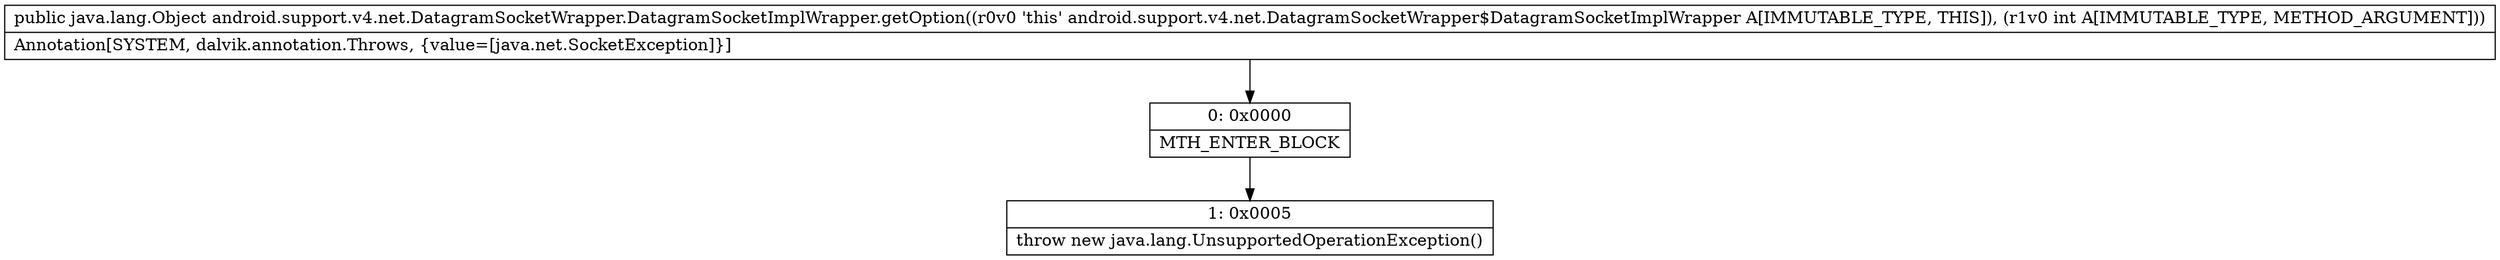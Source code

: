 digraph "CFG forandroid.support.v4.net.DatagramSocketWrapper.DatagramSocketImplWrapper.getOption(I)Ljava\/lang\/Object;" {
Node_0 [shape=record,label="{0\:\ 0x0000|MTH_ENTER_BLOCK\l}"];
Node_1 [shape=record,label="{1\:\ 0x0005|throw new java.lang.UnsupportedOperationException()\l}"];
MethodNode[shape=record,label="{public java.lang.Object android.support.v4.net.DatagramSocketWrapper.DatagramSocketImplWrapper.getOption((r0v0 'this' android.support.v4.net.DatagramSocketWrapper$DatagramSocketImplWrapper A[IMMUTABLE_TYPE, THIS]), (r1v0 int A[IMMUTABLE_TYPE, METHOD_ARGUMENT]))  | Annotation[SYSTEM, dalvik.annotation.Throws, \{value=[java.net.SocketException]\}]\l}"];
MethodNode -> Node_0;
Node_0 -> Node_1;
}

